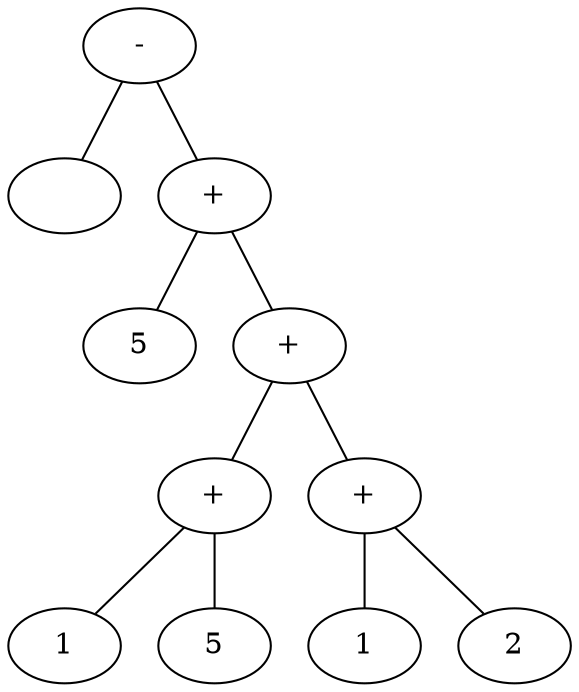 graph G {
	n1 [label = "-"];
	n1 -- n2;
	n2 [label = ""];
	n1 -- n5;
	n5 [label = "+"];
	n5 -- n6;
	n6 [label = "5"];
	n5 -- n9;
	n9 [label = "+"];
	n9 -- n10;
	n10 [label = "+"];
	n10 -- n11;
	n11 [label = "1"];
	n10 -- n14;
	n14 [label = "5"];
	n9 -- n17;
	n17 [label = "+"];
	n17 -- n18;
	n18 [label = "1"];
	n17 -- n21;
	n21 [label = "2"];
}
